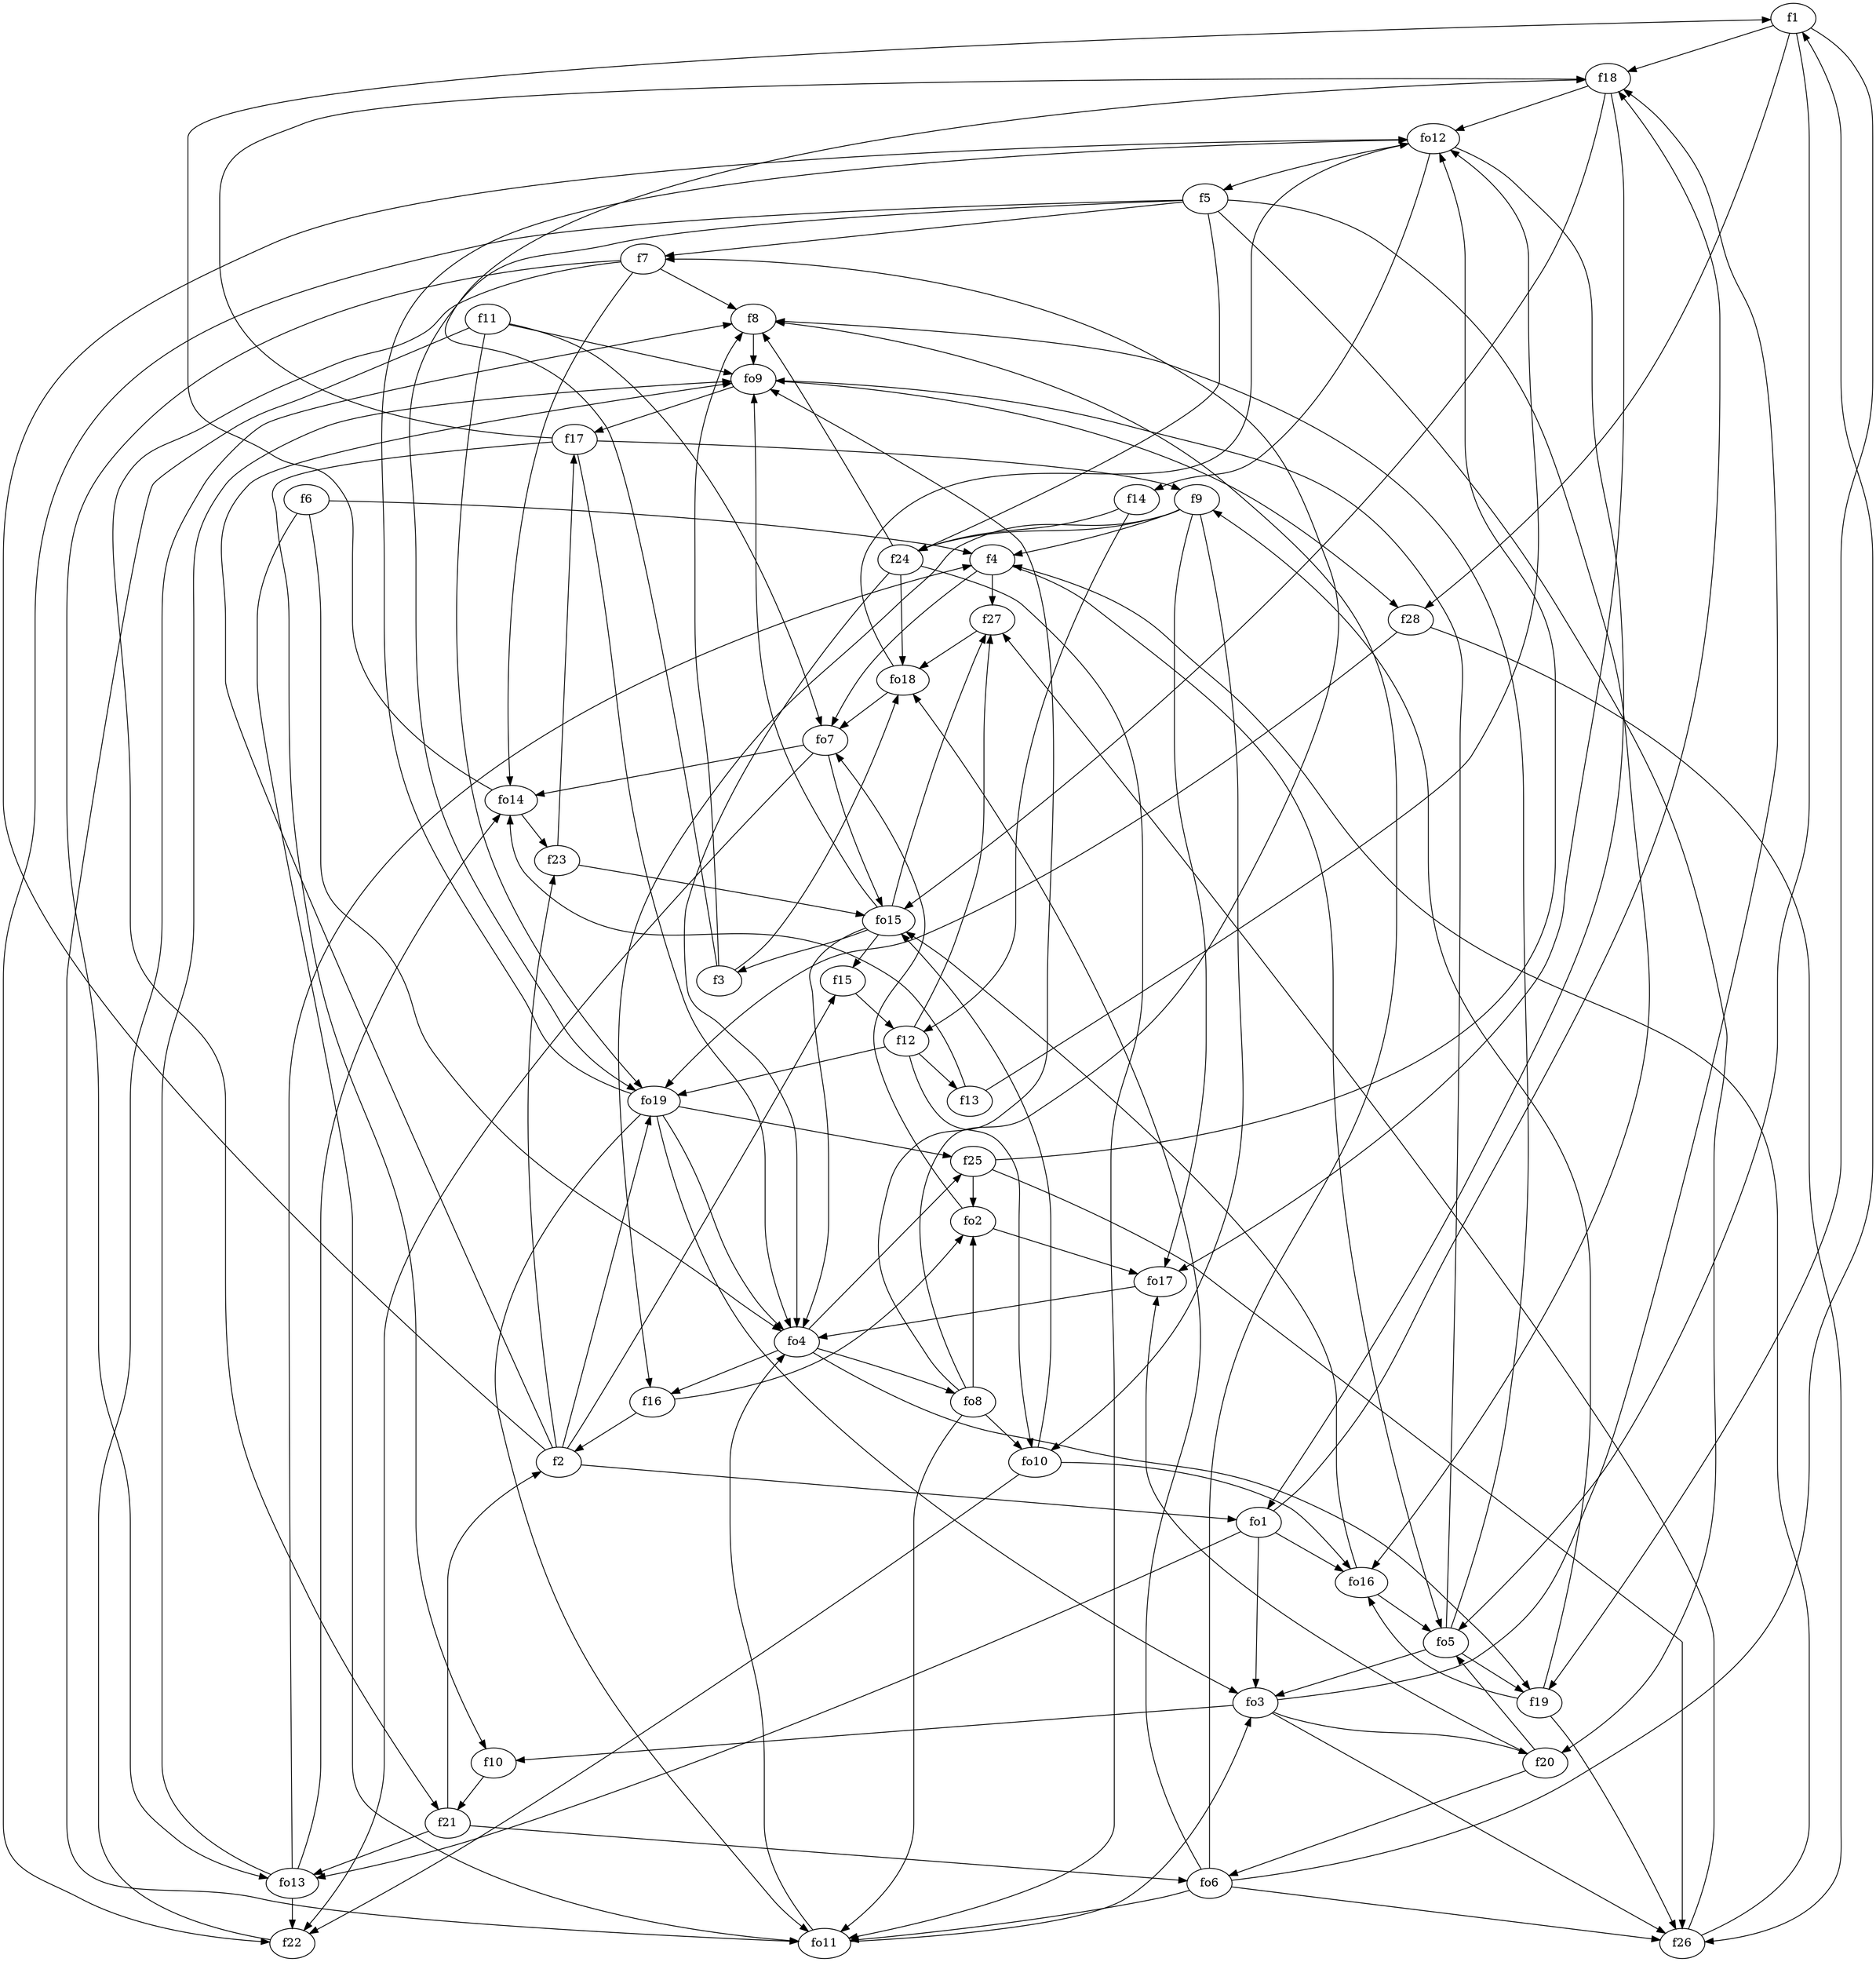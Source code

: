 strict digraph  {
f1;
f2;
f3;
f4;
f5;
f6;
f7;
f8;
f9;
f10;
f11;
f12;
f13;
f14;
f15;
f16;
f17;
f18;
f19;
f20;
f21;
f22;
f23;
f24;
f25;
f26;
f27;
f28;
fo1;
fo2;
fo3;
fo4;
fo5;
fo6;
fo7;
fo8;
fo9;
fo10;
fo11;
fo12;
fo13;
fo14;
fo15;
fo16;
fo17;
fo18;
fo19;
f1 -> f18  [weight=2];
f1 -> f28  [weight=2];
f1 -> f19  [weight=2];
f1 -> fo5  [weight=2];
f2 -> fo9  [weight=2];
f2 -> fo12  [weight=2];
f2 -> fo19  [weight=2];
f2 -> f15  [weight=2];
f2 -> fo1  [weight=2];
f2 -> f23  [weight=2];
f3 -> f18  [weight=2];
f3 -> fo18  [weight=2];
f3 -> f8  [weight=2];
f4 -> fo7  [weight=2];
f4 -> f27  [weight=2];
f4 -> fo5  [weight=2];
f5 -> f7  [weight=2];
f5 -> fo16  [weight=2];
f5 -> f20  [weight=2];
f5 -> f22  [weight=2];
f5 -> f24  [weight=2];
f5 -> fo19  [weight=2];
f6 -> f4  [weight=2];
f6 -> fo11  [weight=2];
f6 -> fo4  [weight=2];
f7 -> fo13  [weight=2];
f7 -> f21  [weight=2];
f7 -> f8  [weight=2];
f7 -> fo14  [weight=2];
f8 -> fo9  [weight=2];
f9 -> f24  [weight=2];
f9 -> f4  [weight=2];
f9 -> f16  [weight=2];
f9 -> fo17  [weight=2];
f9 -> fo10  [weight=2];
f10 -> f21  [weight=2];
f11 -> fo19  [weight=2];
f11 -> fo11  [weight=2];
f11 -> fo7  [weight=2];
f11 -> fo9  [weight=2];
f12 -> f13  [weight=2];
f12 -> fo10  [weight=2];
f12 -> f27  [weight=2];
f12 -> fo19  [weight=2];
f13 -> fo14  [weight=2];
f13 -> fo12  [weight=2];
f14 -> f24  [weight=2];
f14 -> f12  [weight=2];
f15 -> f12  [weight=2];
f16 -> f2  [weight=2];
f16 -> fo2  [weight=2];
f17 -> fo4  [weight=2];
f17 -> f9  [weight=2];
f17 -> f18  [weight=2];
f17 -> f10  [weight=2];
f18 -> fo12  [weight=2];
f18 -> fo17  [weight=2];
f18 -> fo15  [weight=2];
f19 -> f9  [weight=2];
f19 -> fo16  [weight=2];
f19 -> f26  [weight=2];
f20 -> fo6  [weight=2];
f20 -> fo17  [weight=2];
f20 -> fo5  [weight=2];
f21 -> fo6  [weight=2];
f21 -> f2  [weight=2];
f21 -> fo13  [weight=2];
f22 -> f8  [weight=2];
f23 -> fo15  [weight=2];
f23 -> f17  [weight=2];
f24 -> fo4  [weight=2];
f24 -> fo11  [weight=2];
f24 -> fo18  [weight=2];
f24 -> f8  [weight=2];
f25 -> f26  [weight=2];
f25 -> fo2  [weight=2];
f25 -> fo12  [weight=2];
f26 -> f4  [weight=2];
f26 -> f27  [weight=2];
f27 -> fo18  [weight=2];
f28 -> f26  [weight=2];
f28 -> fo19  [weight=2];
fo1 -> fo3  [weight=2];
fo1 -> fo13  [weight=2];
fo1 -> f18  [weight=2];
fo1 -> fo16  [weight=2];
fo2 -> fo17  [weight=2];
fo2 -> fo7  [weight=2];
fo3 -> f26  [weight=2];
fo3 -> f10  [weight=2];
fo3 -> f18  [weight=2];
fo3 -> f20  [weight=2];
fo4 -> f25  [weight=2];
fo4 -> f19  [weight=2];
fo4 -> f16  [weight=2];
fo4 -> fo8  [weight=2];
fo5 -> fo3  [weight=2];
fo5 -> f8  [weight=2];
fo5 -> fo9  [weight=2];
fo5 -> f19  [weight=2];
fo6 -> f8  [weight=2];
fo6 -> f26  [weight=2];
fo6 -> f1  [weight=2];
fo6 -> fo11  [weight=2];
fo6 -> fo18  [weight=2];
fo7 -> fo14  [weight=2];
fo7 -> fo15  [weight=2];
fo7 -> f22  [weight=2];
fo8 -> f7  [weight=2];
fo8 -> fo2  [weight=2];
fo8 -> fo9  [weight=2];
fo8 -> fo11  [weight=2];
fo8 -> fo10  [weight=2];
fo9 -> f17  [weight=2];
fo9 -> f28  [weight=2];
fo10 -> fo15  [weight=2];
fo10 -> f22  [weight=2];
fo10 -> fo16  [weight=2];
fo11 -> fo3  [weight=2];
fo11 -> fo4  [weight=2];
fo12 -> f5  [weight=2];
fo12 -> f14  [weight=2];
fo12 -> fo1  [weight=2];
fo13 -> f22  [weight=2];
fo13 -> fo14  [weight=2];
fo13 -> fo9  [weight=2];
fo13 -> f4  [weight=2];
fo14 -> f23  [weight=2];
fo14 -> f1  [weight=2];
fo15 -> fo9  [weight=2];
fo15 -> fo4  [weight=2];
fo15 -> f27  [weight=2];
fo15 -> f15  [weight=2];
fo15 -> f3  [weight=2];
fo16 -> fo5  [weight=2];
fo16 -> fo15  [weight=2];
fo17 -> fo4  [weight=2];
fo18 -> fo12  [weight=2];
fo18 -> fo7  [weight=2];
fo19 -> fo4  [weight=2];
fo19 -> f25  [weight=2];
fo19 -> fo3  [weight=2];
fo19 -> fo11  [weight=2];
fo19 -> fo12  [weight=2];
}
